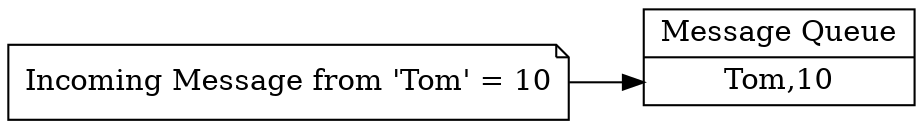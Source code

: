 digraph G {
   rankdir=LR    
   node [shape=record];
   im1 [label="Incoming Message from 'Tom' = 10",shape=note];
   q1 [label="Message Queue|<m> Tom,10",shape=record];
   im1 -> q1:m;
}
